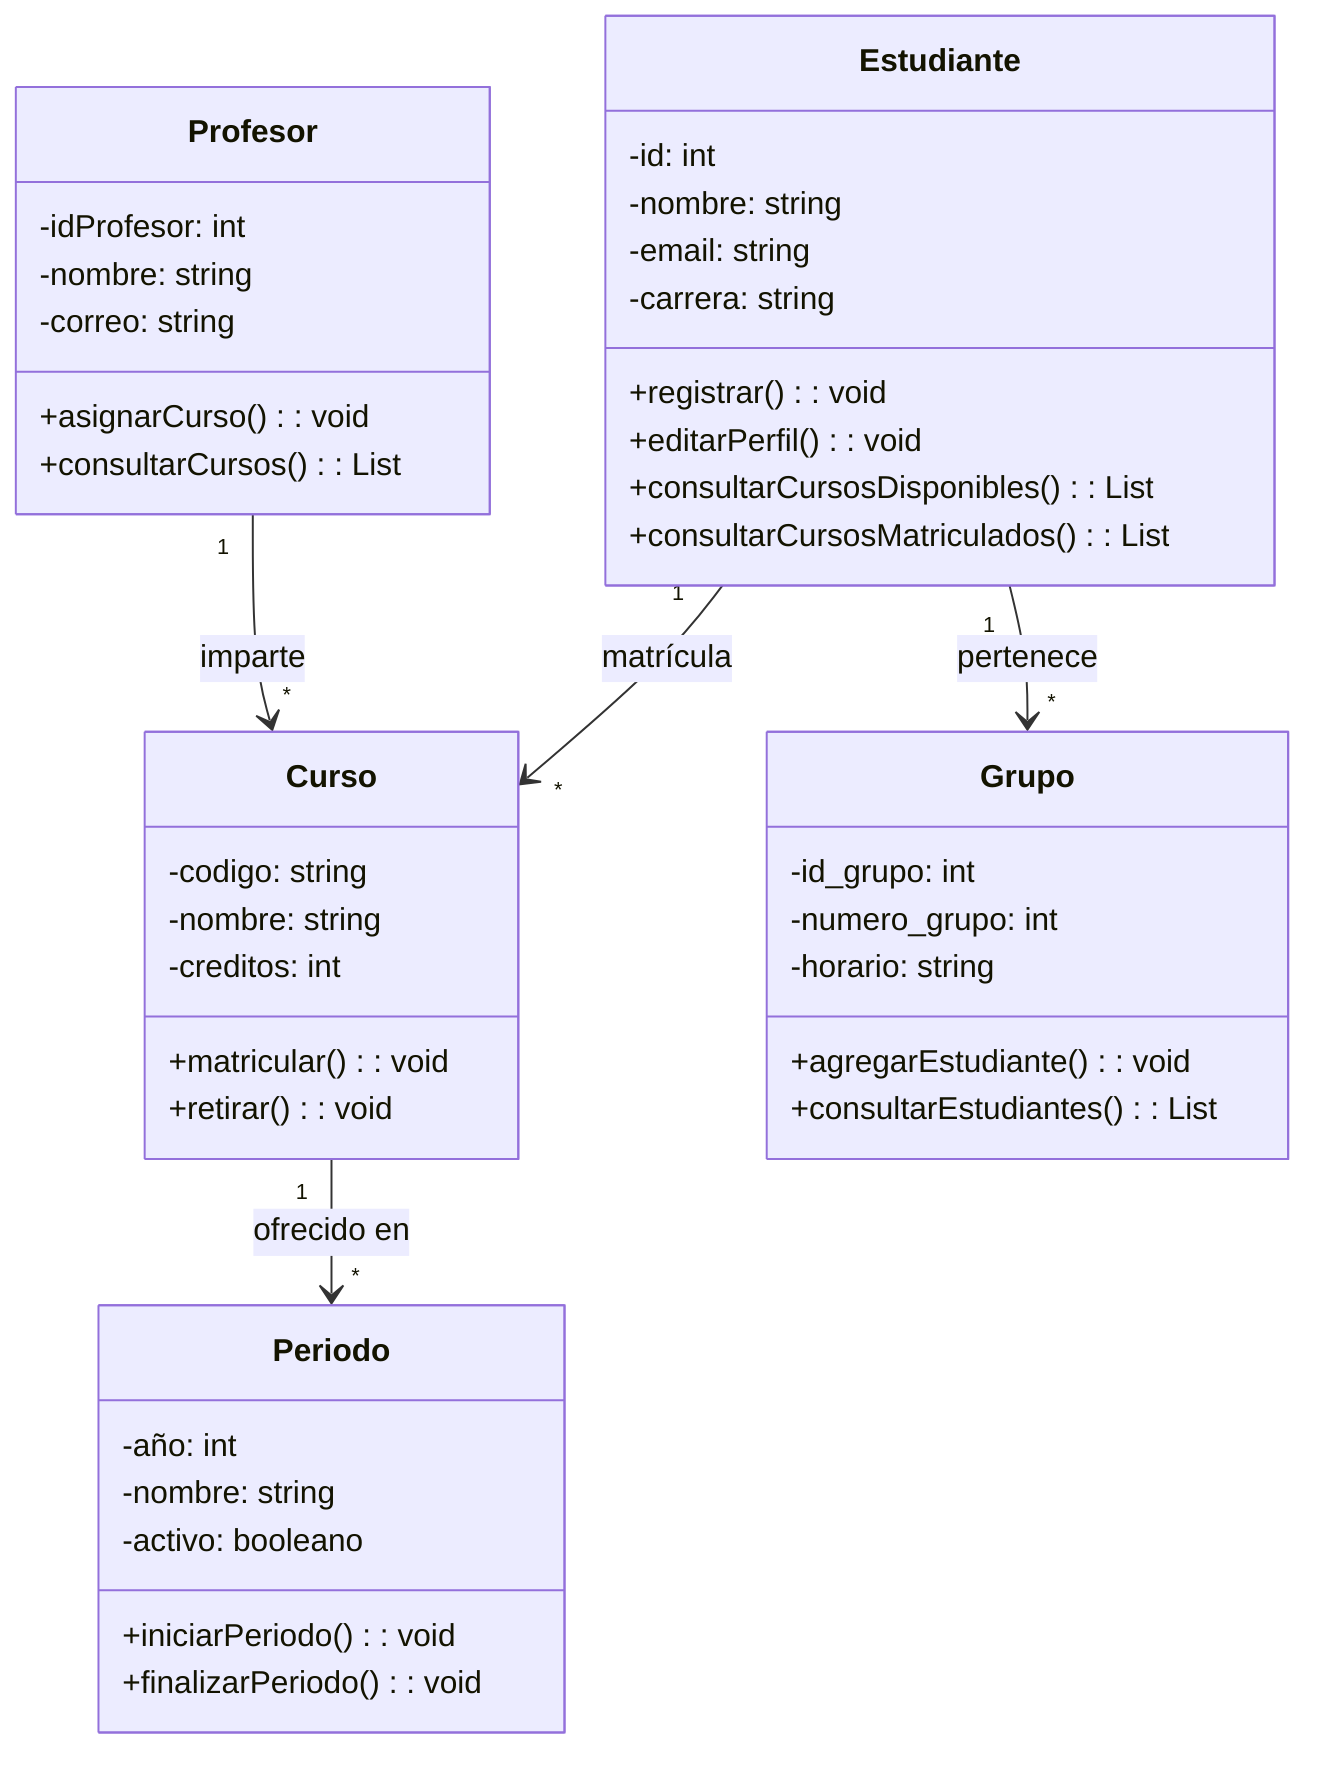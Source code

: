 classDiagram

    class Estudiante {
        -id: int
        -nombre: string
        -email: string
        -carrera: string
        +registrar(): void
        +editarPerfil(): void
        +consultarCursosDisponibles(): List<Curso>
        +consultarCursosMatriculados(): List<Curso>
    }
 
    class Curso {
        -codigo: string
        -nombre: string
        -creditos: int
        +matricular(): void
        +retirar(): void
    }
  

    class Periodo {
        -año: int
        -nombre: string
        -activo: booleano
        +iniciarPeriodo(): void
        +finalizarPeriodo(): void
    }

    class Profesor {
        -idProfesor: int
        -nombre: string
        -correo: string
        +asignarCurso(): void
        +consultarCursos(): List<Curso>
    }

    class Grupo {
        -id_grupo: int
        -numero_grupo: int 
        -horario: string
        +agregarEstudiante(): void
        +consultarEstudiantes(): List<Estudiante>
    }


    Estudiante "1" --> "*" Curso : matrícula
    Curso  "1" --> "*" Periodo : ofrecido en 
    Profesor  "1" --> "*" Curso : imparte 
    Estudiante  "1" --> "*" Grupo : pertenece